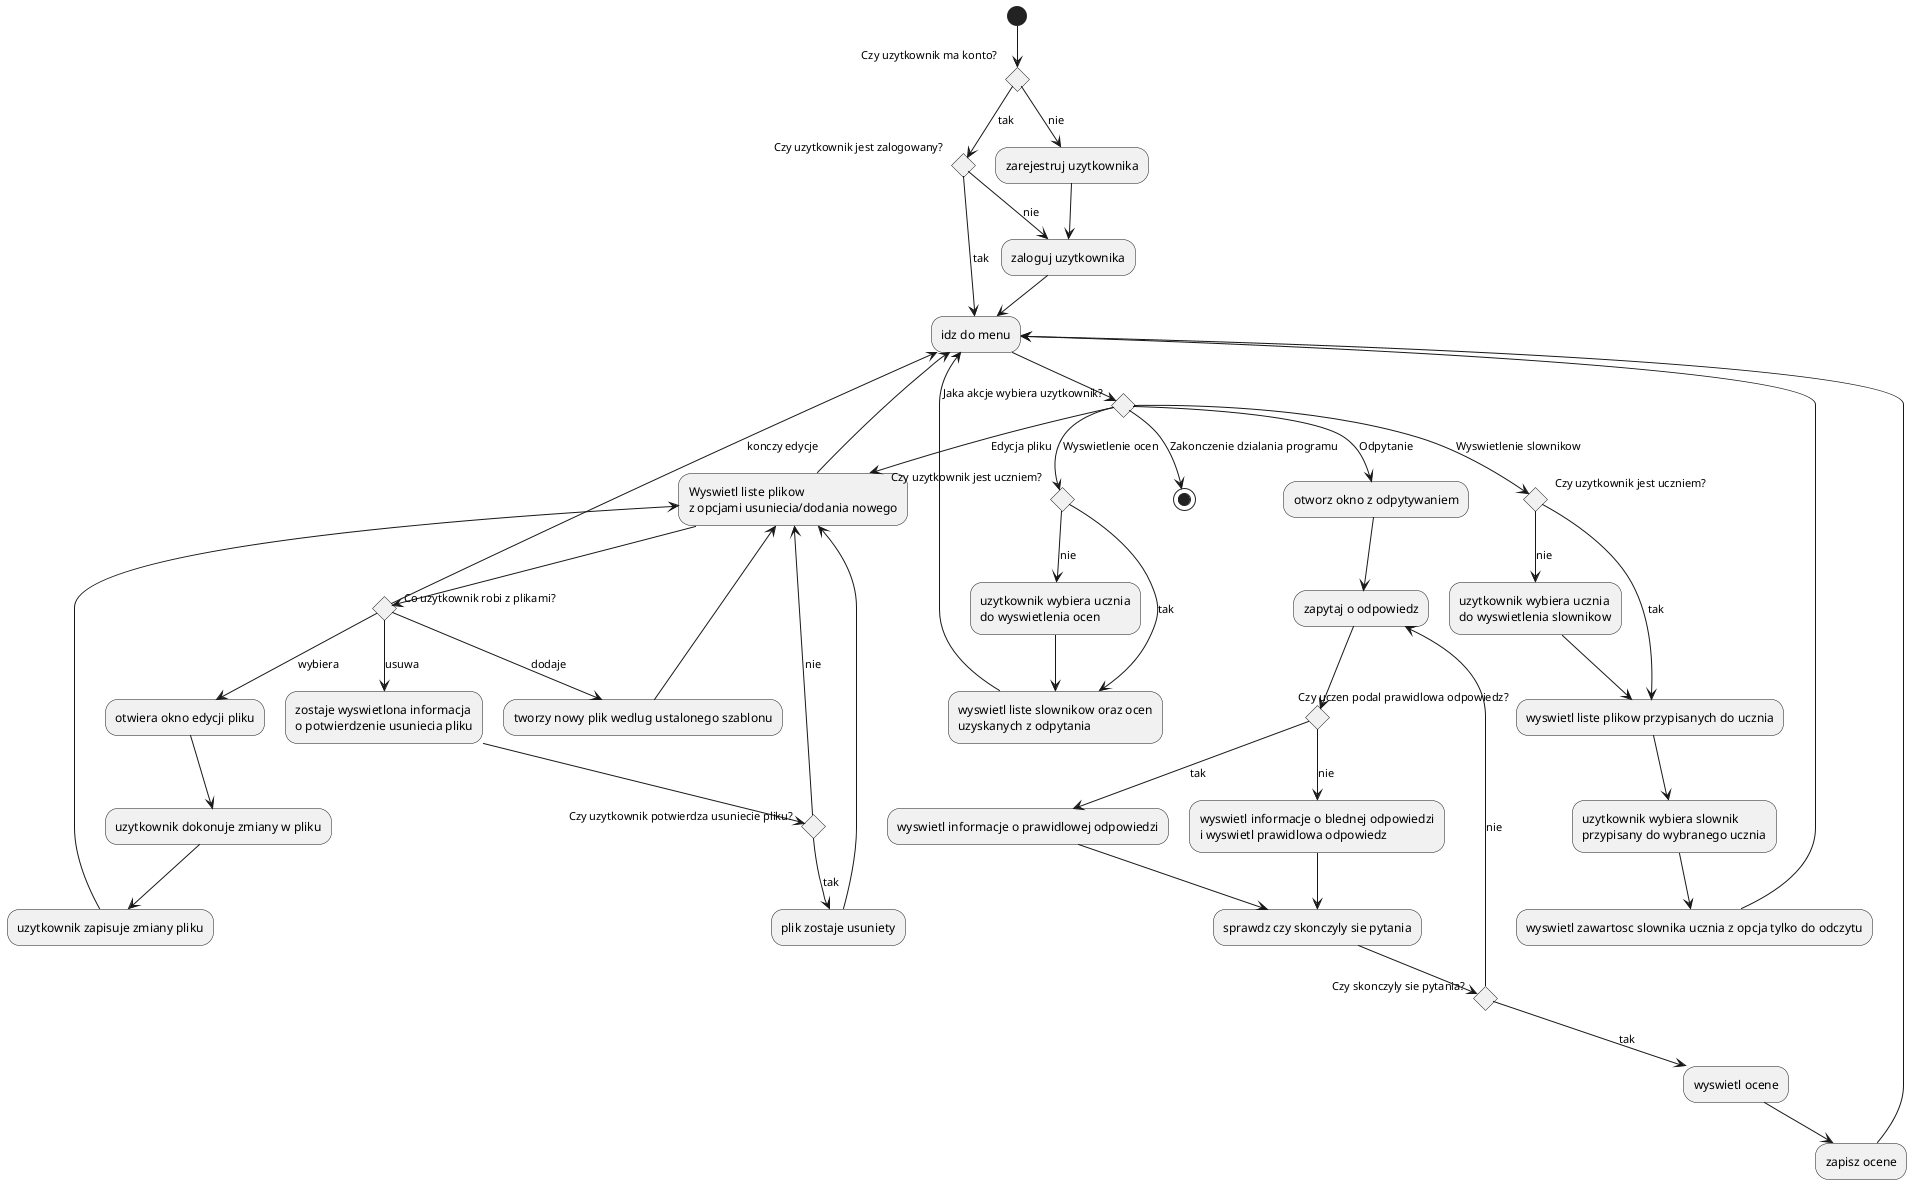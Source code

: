 @startuml

(*) --> if "Czy uzytkownik ma konto?" then 
        --> [tak] if "Czy uzytkownik jest zalogowany?" then
            --> [tak] "idz do menu"
        else
            --> [nie] "zaloguj uzytkownika"
        endif
    else 
        --> [nie] "zarejestruj uzytkownika"
        --> "zaloguj uzytkownika"
        --> "idz do menu"
    endif 
    "idz do menu" --> if "Jaka akcje wybiera uzytkownik?"
        --> [Odpytanie] "otworz okno z odpytywaniem"
        --> "zapytaj o odpowiedz"
        --> if "Czy uczen podal prawidlowa odpowiedz?" then
            --> [tak] "wyswietl informacje o prawidlowej odpowiedzi"
            --> "sprawdz czy skonczyly sie pytania"
        else
            --> [nie] "wyswietl informacje o blednej odpowiedzi\ni wyswietl prawidlowa odpowiedz"
            --> "sprawdz czy skonczyly sie pytania"
        endif
        --> if "Czy skonczyly sie pytania?" then
            --> [tak] "wyswietl ocene"
            -->  "zapisz ocene"
            --> "idz do menu"
        else
            --> [nie] "zapytaj o odpowiedz"
        endif
    else 
        --> [Edycja pliku] "Wyswietl liste plikow\nz opcjami usuniecia/dodania nowego" as wyswietlListePlikow
        --> if "Co uzytkownik robi z plikami?" then
            --> [konczy edycje] "idz do menu"
        else
            --> [usuwa] "zostaje wyswietlona informacja\no potwierdzenie usuniecia pliku"
            --> if "Czy uzytkownik potwierdza usuniecie pliku?" then
                --> [tak] "plik zostaje usuniety"
                --> wyswietlListePlikow
            else
                --> [nie] wyswietlListePlikow
            endif
        else
            --> [dodaje] "tworzy nowy plik wedlug ustalonego szablonu"
            --> wyswietlListePlikow
        else
            --> [wybiera] "otwiera okno edycji pliku"
            --> "uzytkownik dokonuje zmiany w pliku"
            --> "uzytkownik zapisuje zmiany pliku"
            --> wyswietlListePlikow
        endif
        --> "idz do menu"
    else 
        --> [Wyswietlenie slownikow] if "Czy uzytkownik jest uczniem?" then
            --> [tak] "wyswietl liste plikow przypisanych do ucznia"
        else
            --> [nie] "uzytkownik wybiera ucznia\ndo wyswietlenia slownikow"
        endif
        --> "wyswietl liste plikow przypisanych do ucznia"
        --> "uzytkownik wybiera slownik\nprzypisany do wybranego ucznia"
        --> "wyswietl zawartosc slownika ucznia z opcja tylko do odczytu"
        --> "idz do menu"
    else
        --> [Wyswietlenie ocen] if "Czy uzytkownik jest uczniem?" then
            --> [tak] "wyswietl liste slownikow oraz ocen\nuzyskanych z odpytania"
        else
            --> [nie] "uzytkownik wybiera ucznia\ndo wyswietlenia ocen"
        endif
        --> "wyswietl liste slownikow oraz ocen\nuzyskanych z odpytania"
        --> "idz do menu"
    else
        --> [Zakonczenie dzialania programu] (*)
    endif

@enduml